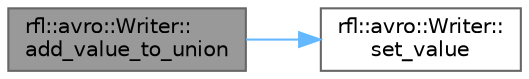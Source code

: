 digraph "rfl::avro::Writer::add_value_to_union"
{
 // LATEX_PDF_SIZE
  bgcolor="transparent";
  edge [fontname=Helvetica,fontsize=10,labelfontname=Helvetica,labelfontsize=10];
  node [fontname=Helvetica,fontsize=10,shape=box,height=0.2,width=0.4];
  rankdir="LR";
  Node1 [id="Node000001",label="rfl::avro::Writer::\ladd_value_to_union",height=0.2,width=0.4,color="gray40", fillcolor="grey60", style="filled", fontcolor="black",tooltip=" "];
  Node1 -> Node2 [id="edge2_Node000001_Node000002",color="steelblue1",style="solid",tooltip=" "];
  Node2 [id="Node000002",label="rfl::avro::Writer::\lset_value",height=0.2,width=0.4,color="grey40", fillcolor="white", style="filled",URL="$classrfl_1_1avro_1_1_writer.html#a77ab71eca0abd5763fcd8c459d5018aa",tooltip=" "];
}
